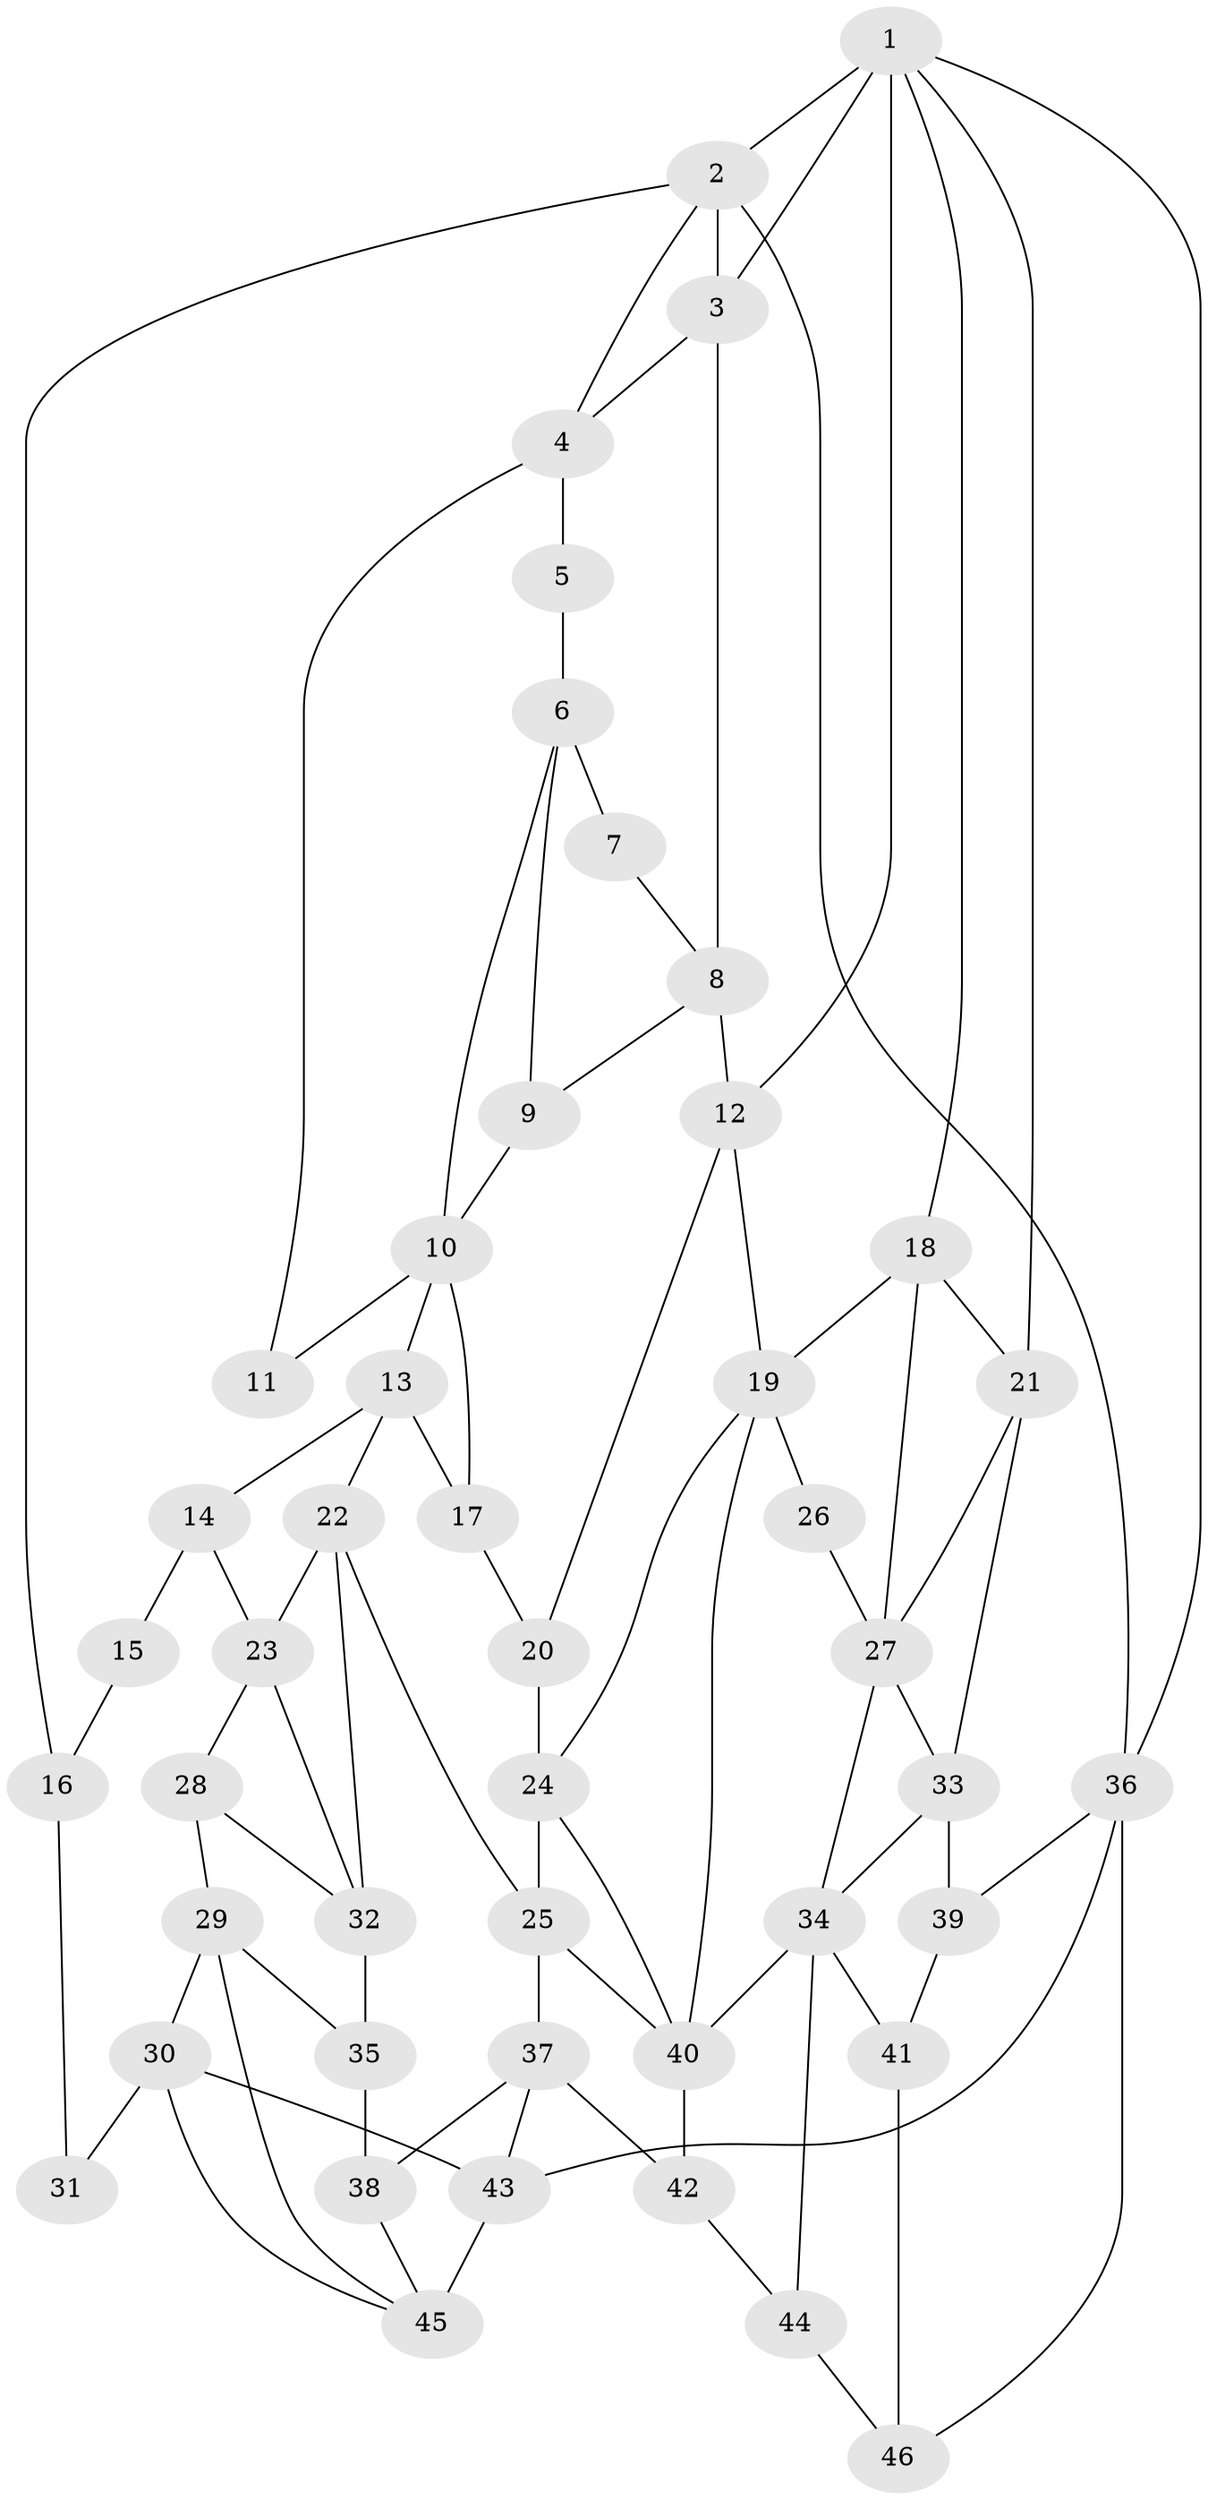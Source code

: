 // original degree distribution, {3: 0.02027027027027027, 6: 0.17567567567567569, 5: 0.6283783783783784, 4: 0.17567567567567569}
// Generated by graph-tools (version 1.1) at 2025/54/03/04/25 22:54:46]
// undirected, 46 vertices, 84 edges
graph export_dot {
  node [color=gray90,style=filled];
  1;
  2;
  3;
  4;
  5;
  6;
  7;
  8;
  9;
  10;
  11;
  12;
  13;
  14;
  15;
  16;
  17;
  18;
  19;
  20;
  21;
  22;
  23;
  24;
  25;
  26;
  27;
  28;
  29;
  30;
  31;
  32;
  33;
  34;
  35;
  36;
  37;
  38;
  39;
  40;
  41;
  42;
  43;
  44;
  45;
  46;
  1 -- 2 [weight=1.0];
  1 -- 3 [weight=2.0];
  1 -- 12 [weight=2.0];
  1 -- 18 [weight=1.0];
  1 -- 21 [weight=2.0];
  1 -- 36 [weight=1.0];
  2 -- 3 [weight=1.0];
  2 -- 4 [weight=1.0];
  2 -- 16 [weight=2.0];
  2 -- 36 [weight=2.0];
  3 -- 4 [weight=1.0];
  3 -- 8 [weight=2.0];
  4 -- 5 [weight=2.0];
  4 -- 11 [weight=2.0];
  5 -- 6 [weight=2.0];
  6 -- 7 [weight=2.0];
  6 -- 9 [weight=1.0];
  6 -- 10 [weight=1.0];
  7 -- 8 [weight=1.0];
  8 -- 9 [weight=1.0];
  8 -- 12 [weight=1.0];
  9 -- 10 [weight=2.0];
  10 -- 11 [weight=1.0];
  10 -- 13 [weight=1.0];
  10 -- 17 [weight=1.0];
  12 -- 19 [weight=1.0];
  12 -- 20 [weight=2.0];
  13 -- 14 [weight=1.0];
  13 -- 17 [weight=2.0];
  13 -- 22 [weight=1.0];
  14 -- 15 [weight=2.0];
  14 -- 23 [weight=2.0];
  15 -- 16 [weight=2.0];
  16 -- 31 [weight=2.0];
  17 -- 20 [weight=2.0];
  18 -- 19 [weight=1.0];
  18 -- 21 [weight=1.0];
  18 -- 27 [weight=1.0];
  19 -- 24 [weight=1.0];
  19 -- 26 [weight=2.0];
  19 -- 40 [weight=1.0];
  20 -- 24 [weight=2.0];
  21 -- 27 [weight=1.0];
  21 -- 33 [weight=1.0];
  22 -- 23 [weight=2.0];
  22 -- 25 [weight=1.0];
  22 -- 32 [weight=1.0];
  23 -- 28 [weight=1.0];
  23 -- 32 [weight=1.0];
  24 -- 25 [weight=1.0];
  24 -- 40 [weight=1.0];
  25 -- 37 [weight=1.0];
  25 -- 40 [weight=1.0];
  26 -- 27 [weight=2.0];
  27 -- 33 [weight=1.0];
  27 -- 34 [weight=1.0];
  28 -- 29 [weight=1.0];
  28 -- 32 [weight=1.0];
  29 -- 30 [weight=1.0];
  29 -- 35 [weight=1.0];
  29 -- 45 [weight=1.0];
  30 -- 31 [weight=2.0];
  30 -- 43 [weight=1.0];
  30 -- 45 [weight=1.0];
  32 -- 35 [weight=2.0];
  33 -- 34 [weight=1.0];
  33 -- 39 [weight=2.0];
  34 -- 40 [weight=1.0];
  34 -- 41 [weight=2.0];
  34 -- 44 [weight=1.0];
  35 -- 38 [weight=2.0];
  36 -- 39 [weight=1.0];
  36 -- 43 [weight=1.0];
  36 -- 46 [weight=2.0];
  37 -- 38 [weight=1.0];
  37 -- 42 [weight=2.0];
  37 -- 43 [weight=1.0];
  38 -- 45 [weight=1.0];
  39 -- 41 [weight=1.0];
  40 -- 42 [weight=1.0];
  41 -- 46 [weight=2.0];
  42 -- 44 [weight=2.0];
  43 -- 45 [weight=3.0];
  44 -- 46 [weight=2.0];
}
